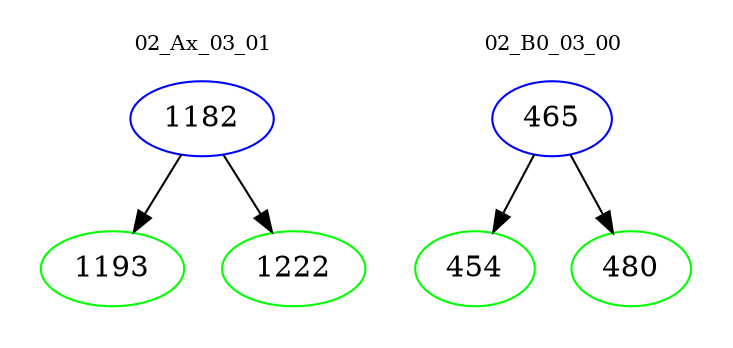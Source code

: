 digraph{
subgraph cluster_0 {
color = white
label = "02_Ax_03_01";
fontsize=10;
T0_1182 [label="1182", color="blue"]
T0_1182 -> T0_1193 [color="black"]
T0_1193 [label="1193", color="green"]
T0_1182 -> T0_1222 [color="black"]
T0_1222 [label="1222", color="green"]
}
subgraph cluster_1 {
color = white
label = "02_B0_03_00";
fontsize=10;
T1_465 [label="465", color="blue"]
T1_465 -> T1_454 [color="black"]
T1_454 [label="454", color="green"]
T1_465 -> T1_480 [color="black"]
T1_480 [label="480", color="green"]
}
}
